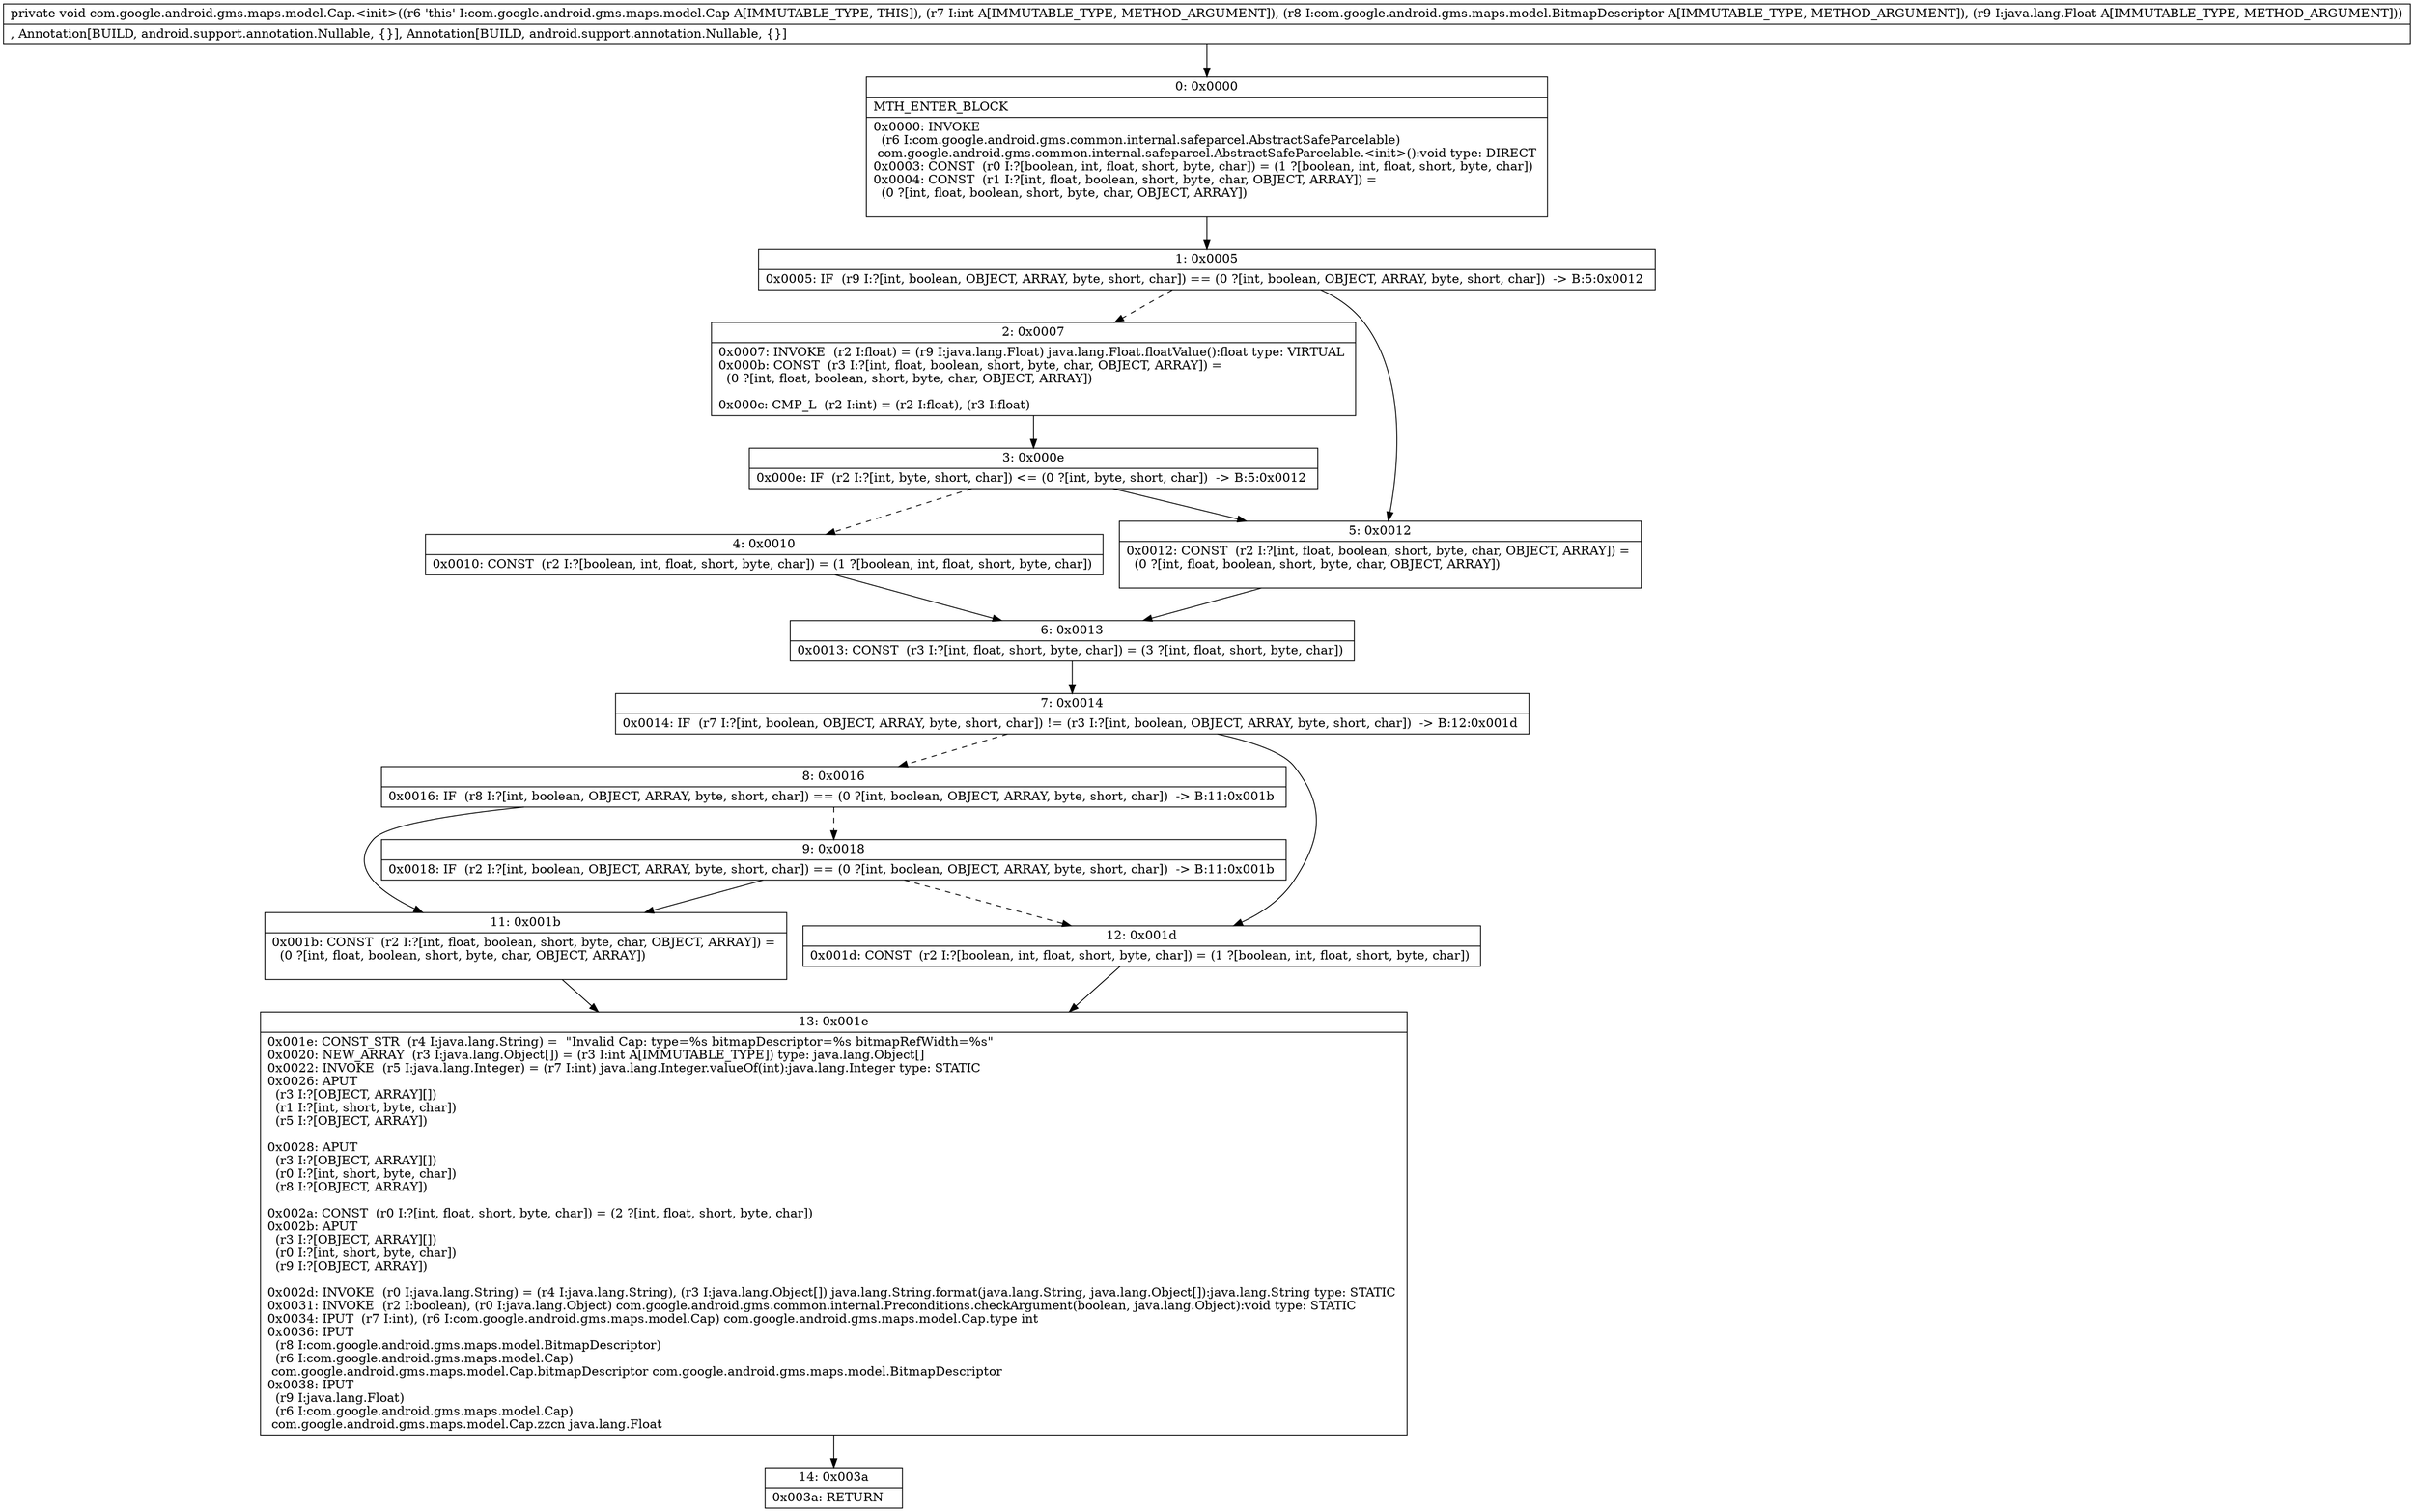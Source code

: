 digraph "CFG forcom.google.android.gms.maps.model.Cap.\<init\>(ILcom\/google\/android\/gms\/maps\/model\/BitmapDescriptor;Ljava\/lang\/Float;)V" {
Node_0 [shape=record,label="{0\:\ 0x0000|MTH_ENTER_BLOCK\l|0x0000: INVOKE  \l  (r6 I:com.google.android.gms.common.internal.safeparcel.AbstractSafeParcelable)\l com.google.android.gms.common.internal.safeparcel.AbstractSafeParcelable.\<init\>():void type: DIRECT \l0x0003: CONST  (r0 I:?[boolean, int, float, short, byte, char]) = (1 ?[boolean, int, float, short, byte, char]) \l0x0004: CONST  (r1 I:?[int, float, boolean, short, byte, char, OBJECT, ARRAY]) = \l  (0 ?[int, float, boolean, short, byte, char, OBJECT, ARRAY])\l \l}"];
Node_1 [shape=record,label="{1\:\ 0x0005|0x0005: IF  (r9 I:?[int, boolean, OBJECT, ARRAY, byte, short, char]) == (0 ?[int, boolean, OBJECT, ARRAY, byte, short, char])  \-\> B:5:0x0012 \l}"];
Node_2 [shape=record,label="{2\:\ 0x0007|0x0007: INVOKE  (r2 I:float) = (r9 I:java.lang.Float) java.lang.Float.floatValue():float type: VIRTUAL \l0x000b: CONST  (r3 I:?[int, float, boolean, short, byte, char, OBJECT, ARRAY]) = \l  (0 ?[int, float, boolean, short, byte, char, OBJECT, ARRAY])\l \l0x000c: CMP_L  (r2 I:int) = (r2 I:float), (r3 I:float) \l}"];
Node_3 [shape=record,label="{3\:\ 0x000e|0x000e: IF  (r2 I:?[int, byte, short, char]) \<= (0 ?[int, byte, short, char])  \-\> B:5:0x0012 \l}"];
Node_4 [shape=record,label="{4\:\ 0x0010|0x0010: CONST  (r2 I:?[boolean, int, float, short, byte, char]) = (1 ?[boolean, int, float, short, byte, char]) \l}"];
Node_5 [shape=record,label="{5\:\ 0x0012|0x0012: CONST  (r2 I:?[int, float, boolean, short, byte, char, OBJECT, ARRAY]) = \l  (0 ?[int, float, boolean, short, byte, char, OBJECT, ARRAY])\l \l}"];
Node_6 [shape=record,label="{6\:\ 0x0013|0x0013: CONST  (r3 I:?[int, float, short, byte, char]) = (3 ?[int, float, short, byte, char]) \l}"];
Node_7 [shape=record,label="{7\:\ 0x0014|0x0014: IF  (r7 I:?[int, boolean, OBJECT, ARRAY, byte, short, char]) != (r3 I:?[int, boolean, OBJECT, ARRAY, byte, short, char])  \-\> B:12:0x001d \l}"];
Node_8 [shape=record,label="{8\:\ 0x0016|0x0016: IF  (r8 I:?[int, boolean, OBJECT, ARRAY, byte, short, char]) == (0 ?[int, boolean, OBJECT, ARRAY, byte, short, char])  \-\> B:11:0x001b \l}"];
Node_9 [shape=record,label="{9\:\ 0x0018|0x0018: IF  (r2 I:?[int, boolean, OBJECT, ARRAY, byte, short, char]) == (0 ?[int, boolean, OBJECT, ARRAY, byte, short, char])  \-\> B:11:0x001b \l}"];
Node_11 [shape=record,label="{11\:\ 0x001b|0x001b: CONST  (r2 I:?[int, float, boolean, short, byte, char, OBJECT, ARRAY]) = \l  (0 ?[int, float, boolean, short, byte, char, OBJECT, ARRAY])\l \l}"];
Node_12 [shape=record,label="{12\:\ 0x001d|0x001d: CONST  (r2 I:?[boolean, int, float, short, byte, char]) = (1 ?[boolean, int, float, short, byte, char]) \l}"];
Node_13 [shape=record,label="{13\:\ 0x001e|0x001e: CONST_STR  (r4 I:java.lang.String) =  \"Invalid Cap: type=%s bitmapDescriptor=%s bitmapRefWidth=%s\" \l0x0020: NEW_ARRAY  (r3 I:java.lang.Object[]) = (r3 I:int A[IMMUTABLE_TYPE]) type: java.lang.Object[] \l0x0022: INVOKE  (r5 I:java.lang.Integer) = (r7 I:int) java.lang.Integer.valueOf(int):java.lang.Integer type: STATIC \l0x0026: APUT  \l  (r3 I:?[OBJECT, ARRAY][])\l  (r1 I:?[int, short, byte, char])\l  (r5 I:?[OBJECT, ARRAY])\l \l0x0028: APUT  \l  (r3 I:?[OBJECT, ARRAY][])\l  (r0 I:?[int, short, byte, char])\l  (r8 I:?[OBJECT, ARRAY])\l \l0x002a: CONST  (r0 I:?[int, float, short, byte, char]) = (2 ?[int, float, short, byte, char]) \l0x002b: APUT  \l  (r3 I:?[OBJECT, ARRAY][])\l  (r0 I:?[int, short, byte, char])\l  (r9 I:?[OBJECT, ARRAY])\l \l0x002d: INVOKE  (r0 I:java.lang.String) = (r4 I:java.lang.String), (r3 I:java.lang.Object[]) java.lang.String.format(java.lang.String, java.lang.Object[]):java.lang.String type: STATIC \l0x0031: INVOKE  (r2 I:boolean), (r0 I:java.lang.Object) com.google.android.gms.common.internal.Preconditions.checkArgument(boolean, java.lang.Object):void type: STATIC \l0x0034: IPUT  (r7 I:int), (r6 I:com.google.android.gms.maps.model.Cap) com.google.android.gms.maps.model.Cap.type int \l0x0036: IPUT  \l  (r8 I:com.google.android.gms.maps.model.BitmapDescriptor)\l  (r6 I:com.google.android.gms.maps.model.Cap)\l com.google.android.gms.maps.model.Cap.bitmapDescriptor com.google.android.gms.maps.model.BitmapDescriptor \l0x0038: IPUT  \l  (r9 I:java.lang.Float)\l  (r6 I:com.google.android.gms.maps.model.Cap)\l com.google.android.gms.maps.model.Cap.zzcn java.lang.Float \l}"];
Node_14 [shape=record,label="{14\:\ 0x003a|0x003a: RETURN   \l}"];
MethodNode[shape=record,label="{private void com.google.android.gms.maps.model.Cap.\<init\>((r6 'this' I:com.google.android.gms.maps.model.Cap A[IMMUTABLE_TYPE, THIS]), (r7 I:int A[IMMUTABLE_TYPE, METHOD_ARGUMENT]), (r8 I:com.google.android.gms.maps.model.BitmapDescriptor A[IMMUTABLE_TYPE, METHOD_ARGUMENT]), (r9 I:java.lang.Float A[IMMUTABLE_TYPE, METHOD_ARGUMENT]))  | , Annotation[BUILD, android.support.annotation.Nullable, \{\}], Annotation[BUILD, android.support.annotation.Nullable, \{\}]\l}"];
MethodNode -> Node_0;
Node_0 -> Node_1;
Node_1 -> Node_2[style=dashed];
Node_1 -> Node_5;
Node_2 -> Node_3;
Node_3 -> Node_4[style=dashed];
Node_3 -> Node_5;
Node_4 -> Node_6;
Node_5 -> Node_6;
Node_6 -> Node_7;
Node_7 -> Node_8[style=dashed];
Node_7 -> Node_12;
Node_8 -> Node_9[style=dashed];
Node_8 -> Node_11;
Node_9 -> Node_11;
Node_9 -> Node_12[style=dashed];
Node_11 -> Node_13;
Node_12 -> Node_13;
Node_13 -> Node_14;
}

